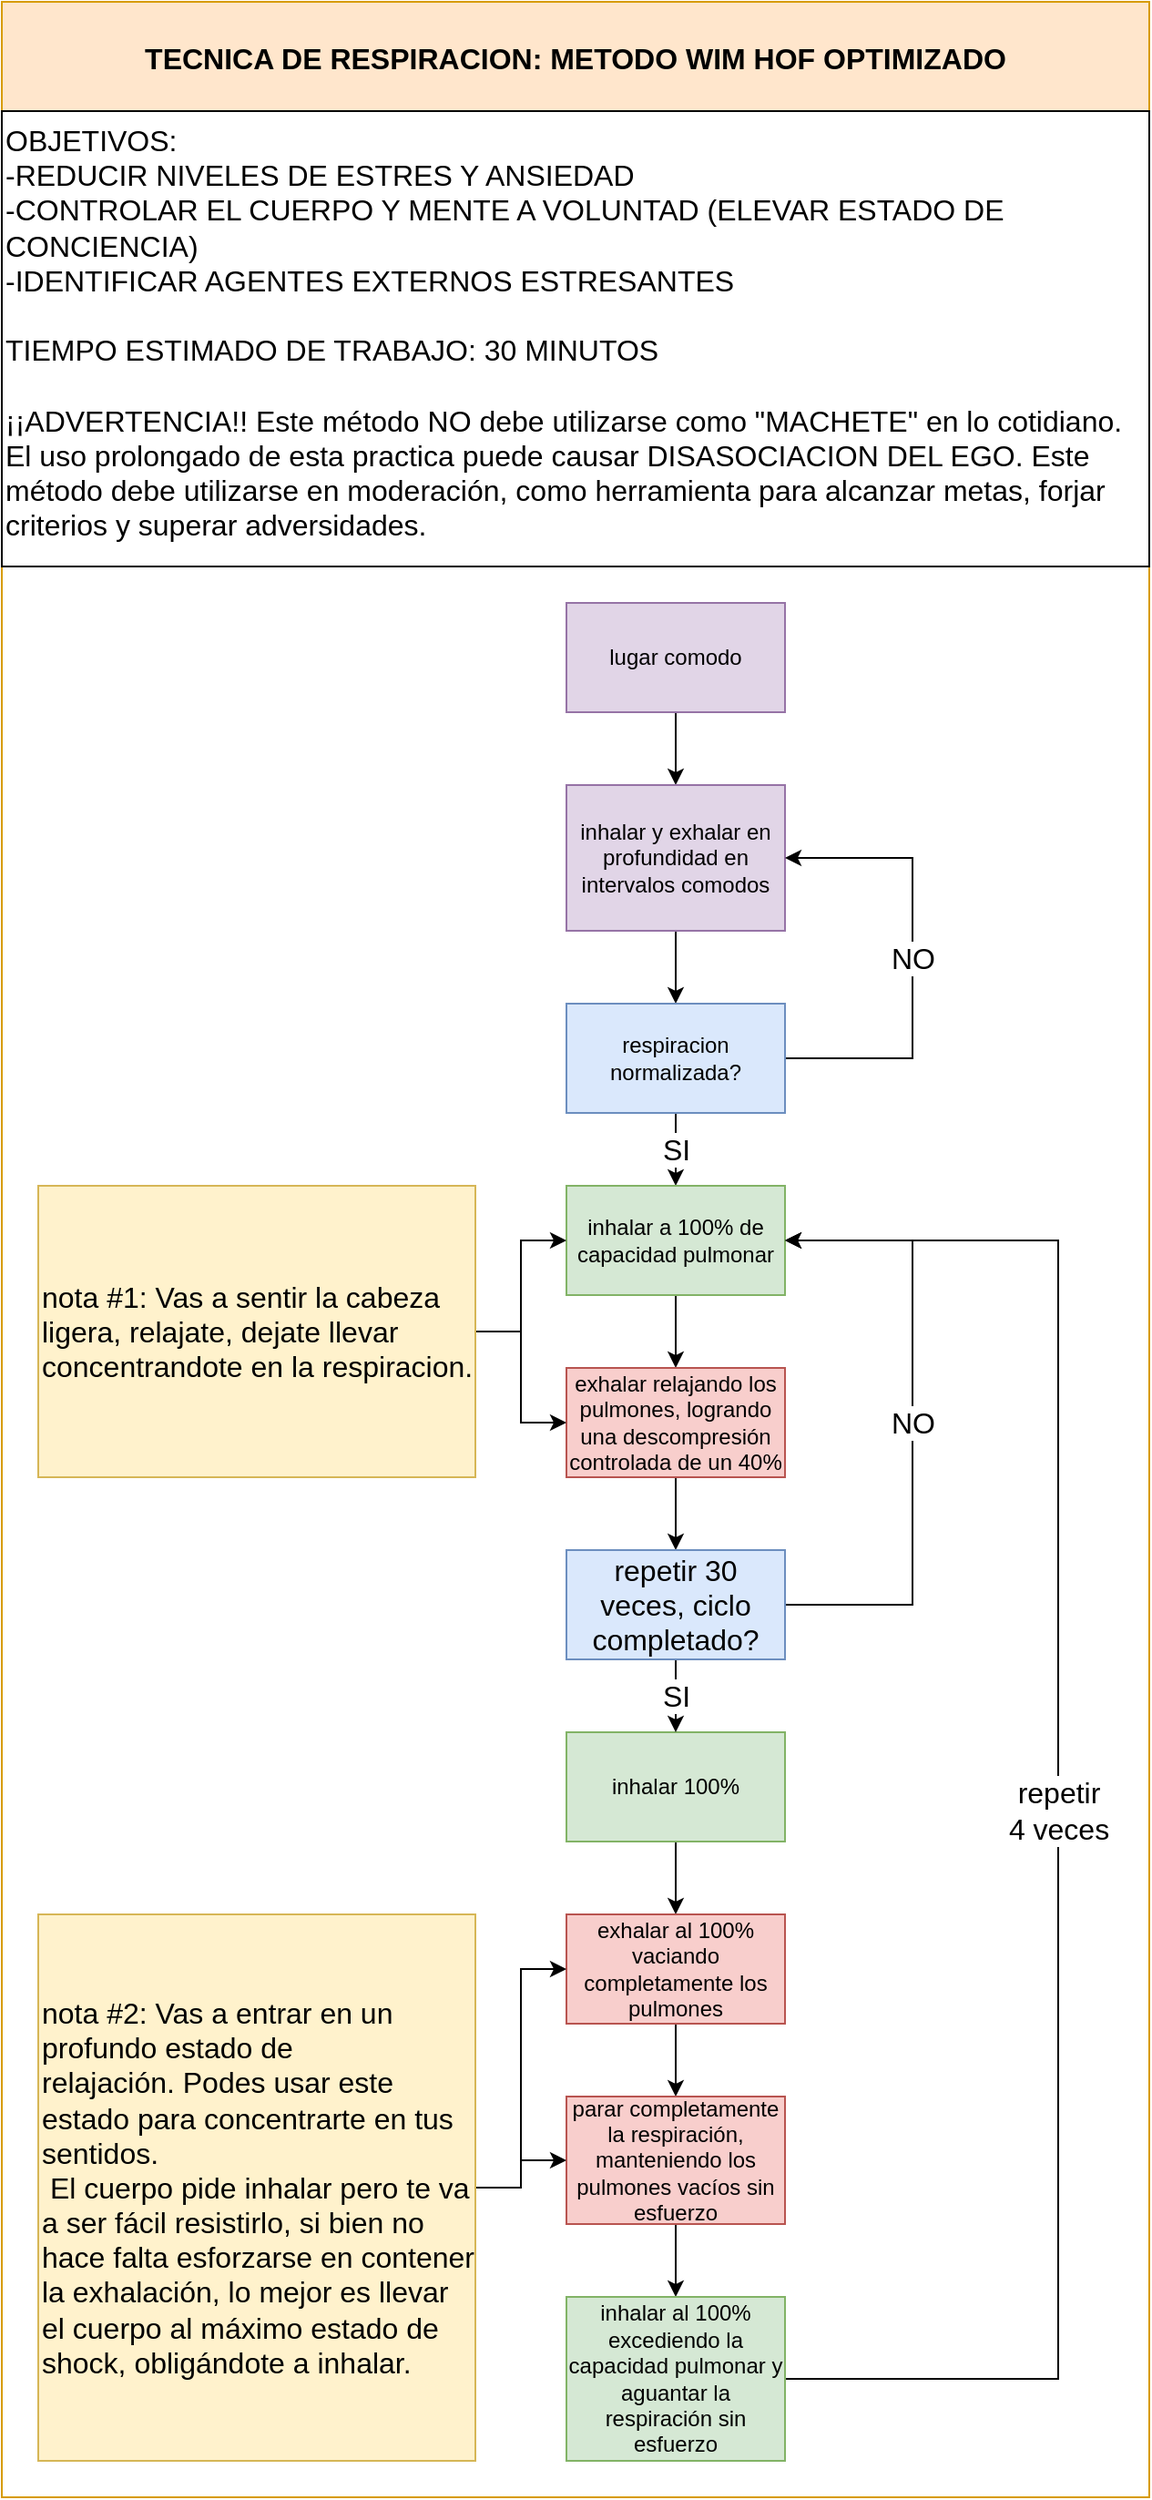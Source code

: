 <mxfile version="14.4.7" type="github">
  <diagram id="3oyoTQynbpDbM4ZEqOCm" name="Page-1">
    <mxGraphModel dx="1279" dy="717" grid="1" gridSize="10" guides="1" tooltips="1" connect="1" arrows="1" fold="1" page="1" pageScale="1" pageWidth="850" pageHeight="1100" math="0" shadow="0">
      <root>
        <mxCell id="0" />
        <mxCell id="1" parent="0" />
        <mxCell id="PqaMejwaI_BLGs7dTHtu-3" value="" style="edgeStyle=orthogonalEdgeStyle;rounded=0;orthogonalLoop=1;jettySize=auto;html=1;" parent="1" source="PqaMejwaI_BLGs7dTHtu-1" target="PqaMejwaI_BLGs7dTHtu-2" edge="1">
          <mxGeometry relative="1" as="geometry" />
        </mxCell>
        <mxCell id="PqaMejwaI_BLGs7dTHtu-1" value="lugar comodo" style="rounded=0;whiteSpace=wrap;html=1;fillColor=#e1d5e7;strokeColor=#9673a6;" parent="1" vertex="1">
          <mxGeometry x="420" y="330" width="120" height="60" as="geometry" />
        </mxCell>
        <mxCell id="PqaMejwaI_BLGs7dTHtu-5" value="" style="edgeStyle=orthogonalEdgeStyle;rounded=0;orthogonalLoop=1;jettySize=auto;html=1;" parent="1" source="PqaMejwaI_BLGs7dTHtu-2" target="PqaMejwaI_BLGs7dTHtu-4" edge="1">
          <mxGeometry relative="1" as="geometry" />
        </mxCell>
        <mxCell id="PqaMejwaI_BLGs7dTHtu-2" value="inhalar y exhalar en profundidad en intervalos comodos" style="rounded=0;whiteSpace=wrap;html=1;fillColor=#e1d5e7;strokeColor=#9673a6;" parent="1" vertex="1">
          <mxGeometry x="420" y="430" width="120" height="80" as="geometry" />
        </mxCell>
        <mxCell id="PqaMejwaI_BLGs7dTHtu-9" value="NO" style="edgeStyle=orthogonalEdgeStyle;rounded=0;orthogonalLoop=1;jettySize=auto;html=1;entryX=1;entryY=0.5;entryDx=0;entryDy=0;fontSize=16;" parent="1" source="PqaMejwaI_BLGs7dTHtu-4" target="PqaMejwaI_BLGs7dTHtu-2" edge="1">
          <mxGeometry relative="1" as="geometry">
            <Array as="points">
              <mxPoint x="610" y="580" />
              <mxPoint x="610" y="470" />
            </Array>
          </mxGeometry>
        </mxCell>
        <mxCell id="PqaMejwaI_BLGs7dTHtu-11" value="SI" style="edgeStyle=orthogonalEdgeStyle;rounded=0;orthogonalLoop=1;jettySize=auto;html=1;fontSize=16;" parent="1" source="PqaMejwaI_BLGs7dTHtu-4" target="PqaMejwaI_BLGs7dTHtu-10" edge="1">
          <mxGeometry relative="1" as="geometry" />
        </mxCell>
        <mxCell id="PqaMejwaI_BLGs7dTHtu-4" value="respiracion normalizada?" style="whiteSpace=wrap;html=1;rounded=0;fillColor=#dae8fc;strokeColor=#6c8ebf;" parent="1" vertex="1">
          <mxGeometry x="420" y="550" width="120" height="60" as="geometry" />
        </mxCell>
        <mxCell id="PqaMejwaI_BLGs7dTHtu-13" value="" style="edgeStyle=orthogonalEdgeStyle;rounded=0;orthogonalLoop=1;jettySize=auto;html=1;fontSize=16;" parent="1" source="PqaMejwaI_BLGs7dTHtu-10" target="PqaMejwaI_BLGs7dTHtu-12" edge="1">
          <mxGeometry relative="1" as="geometry" />
        </mxCell>
        <mxCell id="PqaMejwaI_BLGs7dTHtu-10" value="inhalar a 100% de capacidad pulmonar" style="whiteSpace=wrap;html=1;rounded=0;fillColor=#d5e8d4;strokeColor=#82b366;" parent="1" vertex="1">
          <mxGeometry x="420" y="650" width="120" height="60" as="geometry" />
        </mxCell>
        <mxCell id="PqaMejwaI_BLGs7dTHtu-32" value="" style="edgeStyle=orthogonalEdgeStyle;rounded=0;orthogonalLoop=1;jettySize=auto;html=1;fontSize=16;" parent="1" source="PqaMejwaI_BLGs7dTHtu-12" target="PqaMejwaI_BLGs7dTHtu-31" edge="1">
          <mxGeometry relative="1" as="geometry" />
        </mxCell>
        <mxCell id="PqaMejwaI_BLGs7dTHtu-12" value="exhalar relajando los pulmones, logrando una descompresión controlada de un 40%" style="whiteSpace=wrap;html=1;rounded=0;fillColor=#f8cecc;strokeColor=#b85450;" parent="1" vertex="1">
          <mxGeometry x="420" y="750" width="120" height="60" as="geometry" />
        </mxCell>
        <mxCell id="PqaMejwaI_BLGs7dTHtu-27" style="edgeStyle=orthogonalEdgeStyle;rounded=0;orthogonalLoop=1;jettySize=auto;html=1;entryX=0;entryY=0.5;entryDx=0;entryDy=0;fontSize=16;" parent="1" source="PqaMejwaI_BLGs7dTHtu-15" target="PqaMejwaI_BLGs7dTHtu-10" edge="1">
          <mxGeometry relative="1" as="geometry" />
        </mxCell>
        <mxCell id="PqaMejwaI_BLGs7dTHtu-28" style="edgeStyle=orthogonalEdgeStyle;rounded=0;orthogonalLoop=1;jettySize=auto;html=1;entryX=0;entryY=0.5;entryDx=0;entryDy=0;fontSize=16;" parent="1" source="PqaMejwaI_BLGs7dTHtu-15" target="PqaMejwaI_BLGs7dTHtu-12" edge="1">
          <mxGeometry relative="1" as="geometry" />
        </mxCell>
        <mxCell id="PqaMejwaI_BLGs7dTHtu-15" value="nota #1: Vas a sentir la cabeza ligera, relajate, dejate llevar concentrandote en la respiracion." style="rounded=0;whiteSpace=wrap;html=1;fontSize=16;fillColor=#fff2cc;strokeColor=#d6b656;align=left;" parent="1" vertex="1">
          <mxGeometry x="130" y="650" width="240" height="160" as="geometry" />
        </mxCell>
        <mxCell id="PqaMejwaI_BLGs7dTHtu-19" value="" style="edgeStyle=orthogonalEdgeStyle;rounded=0;orthogonalLoop=1;jettySize=auto;html=1;fontSize=16;" parent="1" source="PqaMejwaI_BLGs7dTHtu-16" target="PqaMejwaI_BLGs7dTHtu-18" edge="1">
          <mxGeometry relative="1" as="geometry" />
        </mxCell>
        <mxCell id="PqaMejwaI_BLGs7dTHtu-16" value="inhalar 100%" style="whiteSpace=wrap;html=1;rounded=0;fillColor=#d5e8d4;strokeColor=#82b366;" parent="1" vertex="1">
          <mxGeometry x="420" y="950" width="120" height="60" as="geometry" />
        </mxCell>
        <mxCell id="PqaMejwaI_BLGs7dTHtu-21" value="" style="edgeStyle=orthogonalEdgeStyle;rounded=0;orthogonalLoop=1;jettySize=auto;html=1;fontSize=16;" parent="1" source="PqaMejwaI_BLGs7dTHtu-18" target="PqaMejwaI_BLGs7dTHtu-20" edge="1">
          <mxGeometry relative="1" as="geometry" />
        </mxCell>
        <mxCell id="PqaMejwaI_BLGs7dTHtu-18" value="exhalar al 100% vaciando completamente los pulmones" style="whiteSpace=wrap;html=1;rounded=0;fillColor=#f8cecc;strokeColor=#b85450;" parent="1" vertex="1">
          <mxGeometry x="420" y="1050" width="120" height="60" as="geometry" />
        </mxCell>
        <mxCell id="PqaMejwaI_BLGs7dTHtu-23" value="" style="edgeStyle=orthogonalEdgeStyle;rounded=0;orthogonalLoop=1;jettySize=auto;html=1;fontSize=16;" parent="1" source="PqaMejwaI_BLGs7dTHtu-20" target="PqaMejwaI_BLGs7dTHtu-22" edge="1">
          <mxGeometry relative="1" as="geometry" />
        </mxCell>
        <mxCell id="PqaMejwaI_BLGs7dTHtu-20" value="parar completamente la respiración, manteniendo los pulmones vacíos sin esfuerzo" style="whiteSpace=wrap;html=1;rounded=0;fillColor=#f8cecc;strokeColor=#b85450;" parent="1" vertex="1">
          <mxGeometry x="420" y="1150" width="120" height="70" as="geometry" />
        </mxCell>
        <mxCell id="PqaMejwaI_BLGs7dTHtu-24" value="repetir&lt;br&gt;4 veces" style="edgeStyle=orthogonalEdgeStyle;rounded=0;orthogonalLoop=1;jettySize=auto;html=1;fontSize=16;entryX=1;entryY=0.5;entryDx=0;entryDy=0;" parent="1" source="PqaMejwaI_BLGs7dTHtu-22" target="PqaMejwaI_BLGs7dTHtu-10" edge="1">
          <mxGeometry relative="1" as="geometry">
            <mxPoint x="540" y="360" as="targetPoint" />
            <Array as="points">
              <mxPoint x="690" y="1305" />
              <mxPoint x="690" y="680" />
            </Array>
          </mxGeometry>
        </mxCell>
        <mxCell id="PqaMejwaI_BLGs7dTHtu-22" value="inhalar al 100% excediendo la capacidad pulmonar y aguantar la respiración sin esfuerzo" style="whiteSpace=wrap;html=1;rounded=0;fillColor=#d5e8d4;strokeColor=#82b366;" parent="1" vertex="1">
          <mxGeometry x="420" y="1260" width="120" height="90" as="geometry" />
        </mxCell>
        <mxCell id="PqaMejwaI_BLGs7dTHtu-33" value="NO" style="edgeStyle=orthogonalEdgeStyle;rounded=0;orthogonalLoop=1;jettySize=auto;html=1;entryX=1;entryY=0.5;entryDx=0;entryDy=0;fontSize=16;" parent="1" source="PqaMejwaI_BLGs7dTHtu-31" target="PqaMejwaI_BLGs7dTHtu-10" edge="1">
          <mxGeometry relative="1" as="geometry">
            <Array as="points">
              <mxPoint x="610" y="880" />
              <mxPoint x="610" y="680" />
            </Array>
          </mxGeometry>
        </mxCell>
        <mxCell id="PqaMejwaI_BLGs7dTHtu-37" value="SI" style="edgeStyle=orthogonalEdgeStyle;rounded=0;orthogonalLoop=1;jettySize=auto;html=1;fontSize=16;" parent="1" source="PqaMejwaI_BLGs7dTHtu-31" target="PqaMejwaI_BLGs7dTHtu-16" edge="1">
          <mxGeometry relative="1" as="geometry" />
        </mxCell>
        <mxCell id="PqaMejwaI_BLGs7dTHtu-31" value="repetir 30 veces, ciclo completado?" style="rounded=0;whiteSpace=wrap;html=1;fontSize=16;fillColor=#dae8fc;strokeColor=#6c8ebf;" parent="1" vertex="1">
          <mxGeometry x="420" y="850" width="120" height="60" as="geometry" />
        </mxCell>
        <mxCell id="PqaMejwaI_BLGs7dTHtu-45" style="edgeStyle=orthogonalEdgeStyle;rounded=0;orthogonalLoop=1;jettySize=auto;html=1;fontSize=16;" parent="1" source="PqaMejwaI_BLGs7dTHtu-40" target="PqaMejwaI_BLGs7dTHtu-20" edge="1">
          <mxGeometry relative="1" as="geometry" />
        </mxCell>
        <mxCell id="PqaMejwaI_BLGs7dTHtu-46" style="edgeStyle=orthogonalEdgeStyle;rounded=0;orthogonalLoop=1;jettySize=auto;html=1;fontSize=16;" parent="1" source="PqaMejwaI_BLGs7dTHtu-40" target="PqaMejwaI_BLGs7dTHtu-18" edge="1">
          <mxGeometry relative="1" as="geometry" />
        </mxCell>
        <mxCell id="PqaMejwaI_BLGs7dTHtu-40" value="nota #2: Vas a entrar en un profundo estado de relajación.&amp;nbsp;&lt;span style=&quot;text-align: center&quot;&gt;Podes usar este estado para concentrarte en tus sentidos. &lt;br&gt;&amp;nbsp;E&lt;/span&gt;l cuerpo pide inhalar pero te va a ser fácil resistirlo, si bien no hace falta esforzarse en contener la exhalación, lo mejor es llevar el cuerpo al máximo estado de shock, obligándote a inhalar.&amp;nbsp;&amp;nbsp;" style="rounded=0;whiteSpace=wrap;html=1;fontSize=16;fillColor=#fff2cc;strokeColor=#d6b656;align=left;" parent="1" vertex="1">
          <mxGeometry x="130" y="1050" width="240" height="300" as="geometry" />
        </mxCell>
        <mxCell id="PqaMejwaI_BLGs7dTHtu-55" value="TECNICA DE RESPIRACION: METODO WIM HOF OPTIMIZADO" style="swimlane;fontSize=16;align=center;fillColor=#ffe6cc;strokeColor=#d79b00;startSize=60;" parent="1" vertex="1">
          <mxGeometry x="110" width="630" height="1370" as="geometry">
            <mxRectangle x="100" y="-70" width="510" height="60" as="alternateBounds" />
          </mxGeometry>
        </mxCell>
        <mxCell id="PqaMejwaI_BLGs7dTHtu-50" value="OBJETIVOS: &lt;br&gt;-REDUCIR NIVELES DE ESTRES Y ANSIEDAD&lt;br&gt;-CONTROLAR EL CUERPO Y MENTE A VOLUNTAD (ELEVAR ESTADO DE CONCIENCIA)&lt;br&gt;-IDENTIFICAR AGENTES EXTERNOS ESTRESANTES&lt;br&gt;&lt;br&gt;TIEMPO ESTIMADO DE TRABAJO: 30 MINUTOS&lt;br&gt;&lt;br&gt;¡¡ADVERTENCIA!! Este método NO debe utilizarse como &quot;MACHETE&quot; en lo cotidiano. El uso prolongado de esta practica puede causar DISASOCIACION DEL EGO. Este método debe utilizarse en moderación, como herramienta para alcanzar metas, forjar criterios y superar adversidades." style="rounded=0;whiteSpace=wrap;html=1;fontSize=16;align=left;verticalAlign=top;" parent="PqaMejwaI_BLGs7dTHtu-55" vertex="1">
          <mxGeometry y="60" width="630" height="250" as="geometry" />
        </mxCell>
      </root>
    </mxGraphModel>
  </diagram>
</mxfile>
